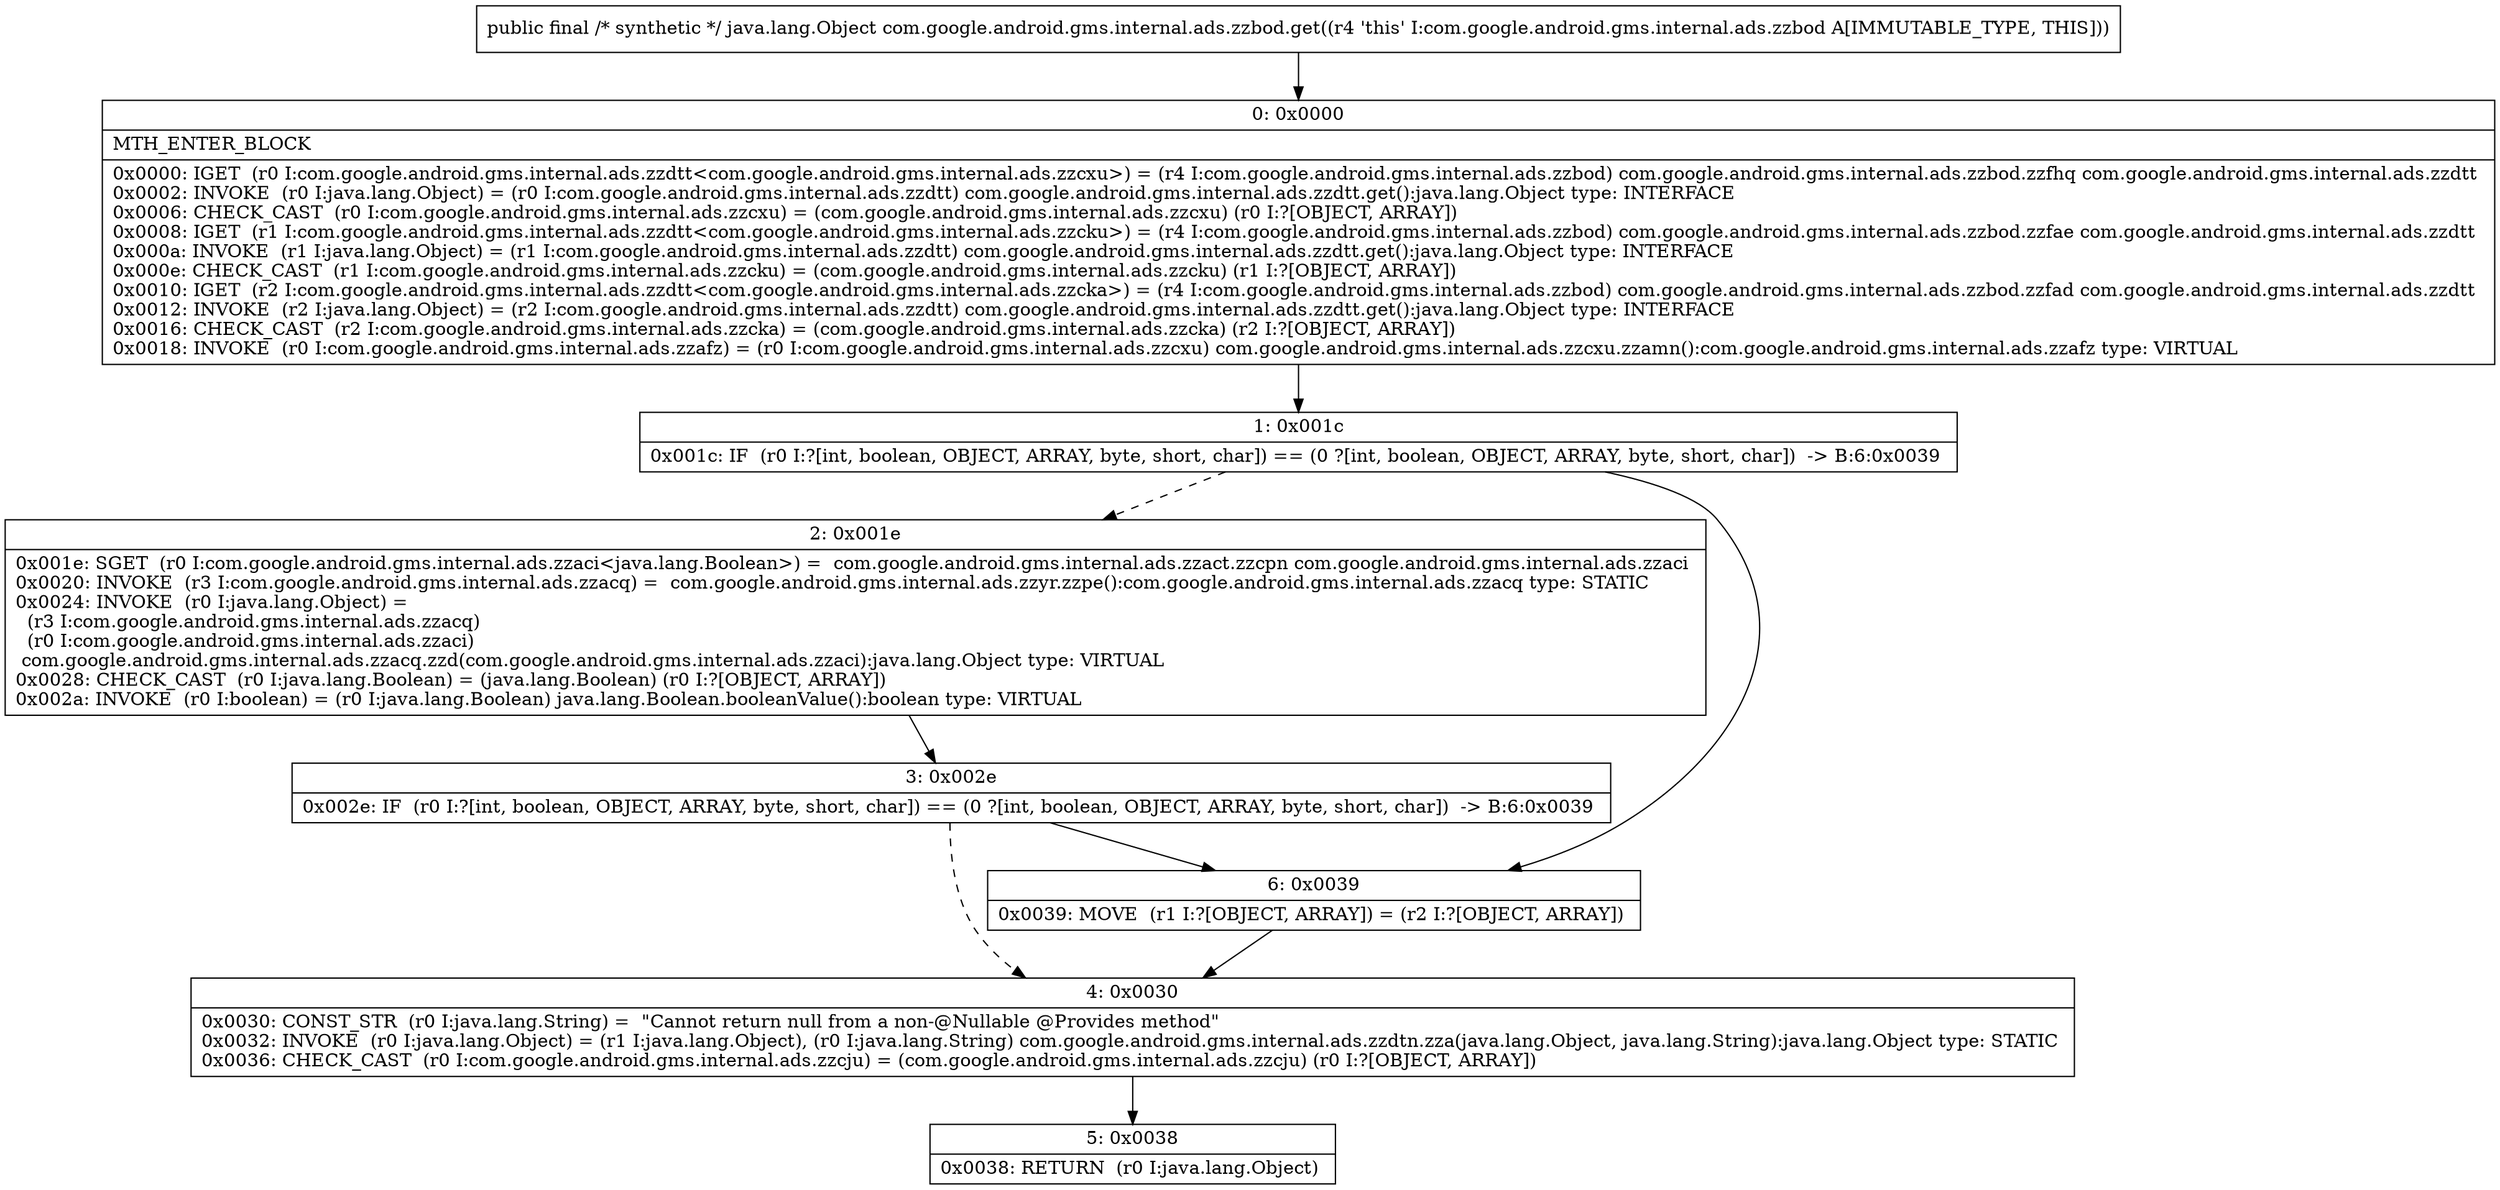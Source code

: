digraph "CFG forcom.google.android.gms.internal.ads.zzbod.get()Ljava\/lang\/Object;" {
Node_0 [shape=record,label="{0\:\ 0x0000|MTH_ENTER_BLOCK\l|0x0000: IGET  (r0 I:com.google.android.gms.internal.ads.zzdtt\<com.google.android.gms.internal.ads.zzcxu\>) = (r4 I:com.google.android.gms.internal.ads.zzbod) com.google.android.gms.internal.ads.zzbod.zzfhq com.google.android.gms.internal.ads.zzdtt \l0x0002: INVOKE  (r0 I:java.lang.Object) = (r0 I:com.google.android.gms.internal.ads.zzdtt) com.google.android.gms.internal.ads.zzdtt.get():java.lang.Object type: INTERFACE \l0x0006: CHECK_CAST  (r0 I:com.google.android.gms.internal.ads.zzcxu) = (com.google.android.gms.internal.ads.zzcxu) (r0 I:?[OBJECT, ARRAY]) \l0x0008: IGET  (r1 I:com.google.android.gms.internal.ads.zzdtt\<com.google.android.gms.internal.ads.zzcku\>) = (r4 I:com.google.android.gms.internal.ads.zzbod) com.google.android.gms.internal.ads.zzbod.zzfae com.google.android.gms.internal.ads.zzdtt \l0x000a: INVOKE  (r1 I:java.lang.Object) = (r1 I:com.google.android.gms.internal.ads.zzdtt) com.google.android.gms.internal.ads.zzdtt.get():java.lang.Object type: INTERFACE \l0x000e: CHECK_CAST  (r1 I:com.google.android.gms.internal.ads.zzcku) = (com.google.android.gms.internal.ads.zzcku) (r1 I:?[OBJECT, ARRAY]) \l0x0010: IGET  (r2 I:com.google.android.gms.internal.ads.zzdtt\<com.google.android.gms.internal.ads.zzcka\>) = (r4 I:com.google.android.gms.internal.ads.zzbod) com.google.android.gms.internal.ads.zzbod.zzfad com.google.android.gms.internal.ads.zzdtt \l0x0012: INVOKE  (r2 I:java.lang.Object) = (r2 I:com.google.android.gms.internal.ads.zzdtt) com.google.android.gms.internal.ads.zzdtt.get():java.lang.Object type: INTERFACE \l0x0016: CHECK_CAST  (r2 I:com.google.android.gms.internal.ads.zzcka) = (com.google.android.gms.internal.ads.zzcka) (r2 I:?[OBJECT, ARRAY]) \l0x0018: INVOKE  (r0 I:com.google.android.gms.internal.ads.zzafz) = (r0 I:com.google.android.gms.internal.ads.zzcxu) com.google.android.gms.internal.ads.zzcxu.zzamn():com.google.android.gms.internal.ads.zzafz type: VIRTUAL \l}"];
Node_1 [shape=record,label="{1\:\ 0x001c|0x001c: IF  (r0 I:?[int, boolean, OBJECT, ARRAY, byte, short, char]) == (0 ?[int, boolean, OBJECT, ARRAY, byte, short, char])  \-\> B:6:0x0039 \l}"];
Node_2 [shape=record,label="{2\:\ 0x001e|0x001e: SGET  (r0 I:com.google.android.gms.internal.ads.zzaci\<java.lang.Boolean\>) =  com.google.android.gms.internal.ads.zzact.zzcpn com.google.android.gms.internal.ads.zzaci \l0x0020: INVOKE  (r3 I:com.google.android.gms.internal.ads.zzacq) =  com.google.android.gms.internal.ads.zzyr.zzpe():com.google.android.gms.internal.ads.zzacq type: STATIC \l0x0024: INVOKE  (r0 I:java.lang.Object) = \l  (r3 I:com.google.android.gms.internal.ads.zzacq)\l  (r0 I:com.google.android.gms.internal.ads.zzaci)\l com.google.android.gms.internal.ads.zzacq.zzd(com.google.android.gms.internal.ads.zzaci):java.lang.Object type: VIRTUAL \l0x0028: CHECK_CAST  (r0 I:java.lang.Boolean) = (java.lang.Boolean) (r0 I:?[OBJECT, ARRAY]) \l0x002a: INVOKE  (r0 I:boolean) = (r0 I:java.lang.Boolean) java.lang.Boolean.booleanValue():boolean type: VIRTUAL \l}"];
Node_3 [shape=record,label="{3\:\ 0x002e|0x002e: IF  (r0 I:?[int, boolean, OBJECT, ARRAY, byte, short, char]) == (0 ?[int, boolean, OBJECT, ARRAY, byte, short, char])  \-\> B:6:0x0039 \l}"];
Node_4 [shape=record,label="{4\:\ 0x0030|0x0030: CONST_STR  (r0 I:java.lang.String) =  \"Cannot return null from a non\-@Nullable @Provides method\" \l0x0032: INVOKE  (r0 I:java.lang.Object) = (r1 I:java.lang.Object), (r0 I:java.lang.String) com.google.android.gms.internal.ads.zzdtn.zza(java.lang.Object, java.lang.String):java.lang.Object type: STATIC \l0x0036: CHECK_CAST  (r0 I:com.google.android.gms.internal.ads.zzcju) = (com.google.android.gms.internal.ads.zzcju) (r0 I:?[OBJECT, ARRAY]) \l}"];
Node_5 [shape=record,label="{5\:\ 0x0038|0x0038: RETURN  (r0 I:java.lang.Object) \l}"];
Node_6 [shape=record,label="{6\:\ 0x0039|0x0039: MOVE  (r1 I:?[OBJECT, ARRAY]) = (r2 I:?[OBJECT, ARRAY]) \l}"];
MethodNode[shape=record,label="{public final \/* synthetic *\/ java.lang.Object com.google.android.gms.internal.ads.zzbod.get((r4 'this' I:com.google.android.gms.internal.ads.zzbod A[IMMUTABLE_TYPE, THIS])) }"];
MethodNode -> Node_0;
Node_0 -> Node_1;
Node_1 -> Node_2[style=dashed];
Node_1 -> Node_6;
Node_2 -> Node_3;
Node_3 -> Node_4[style=dashed];
Node_3 -> Node_6;
Node_4 -> Node_5;
Node_6 -> Node_4;
}

